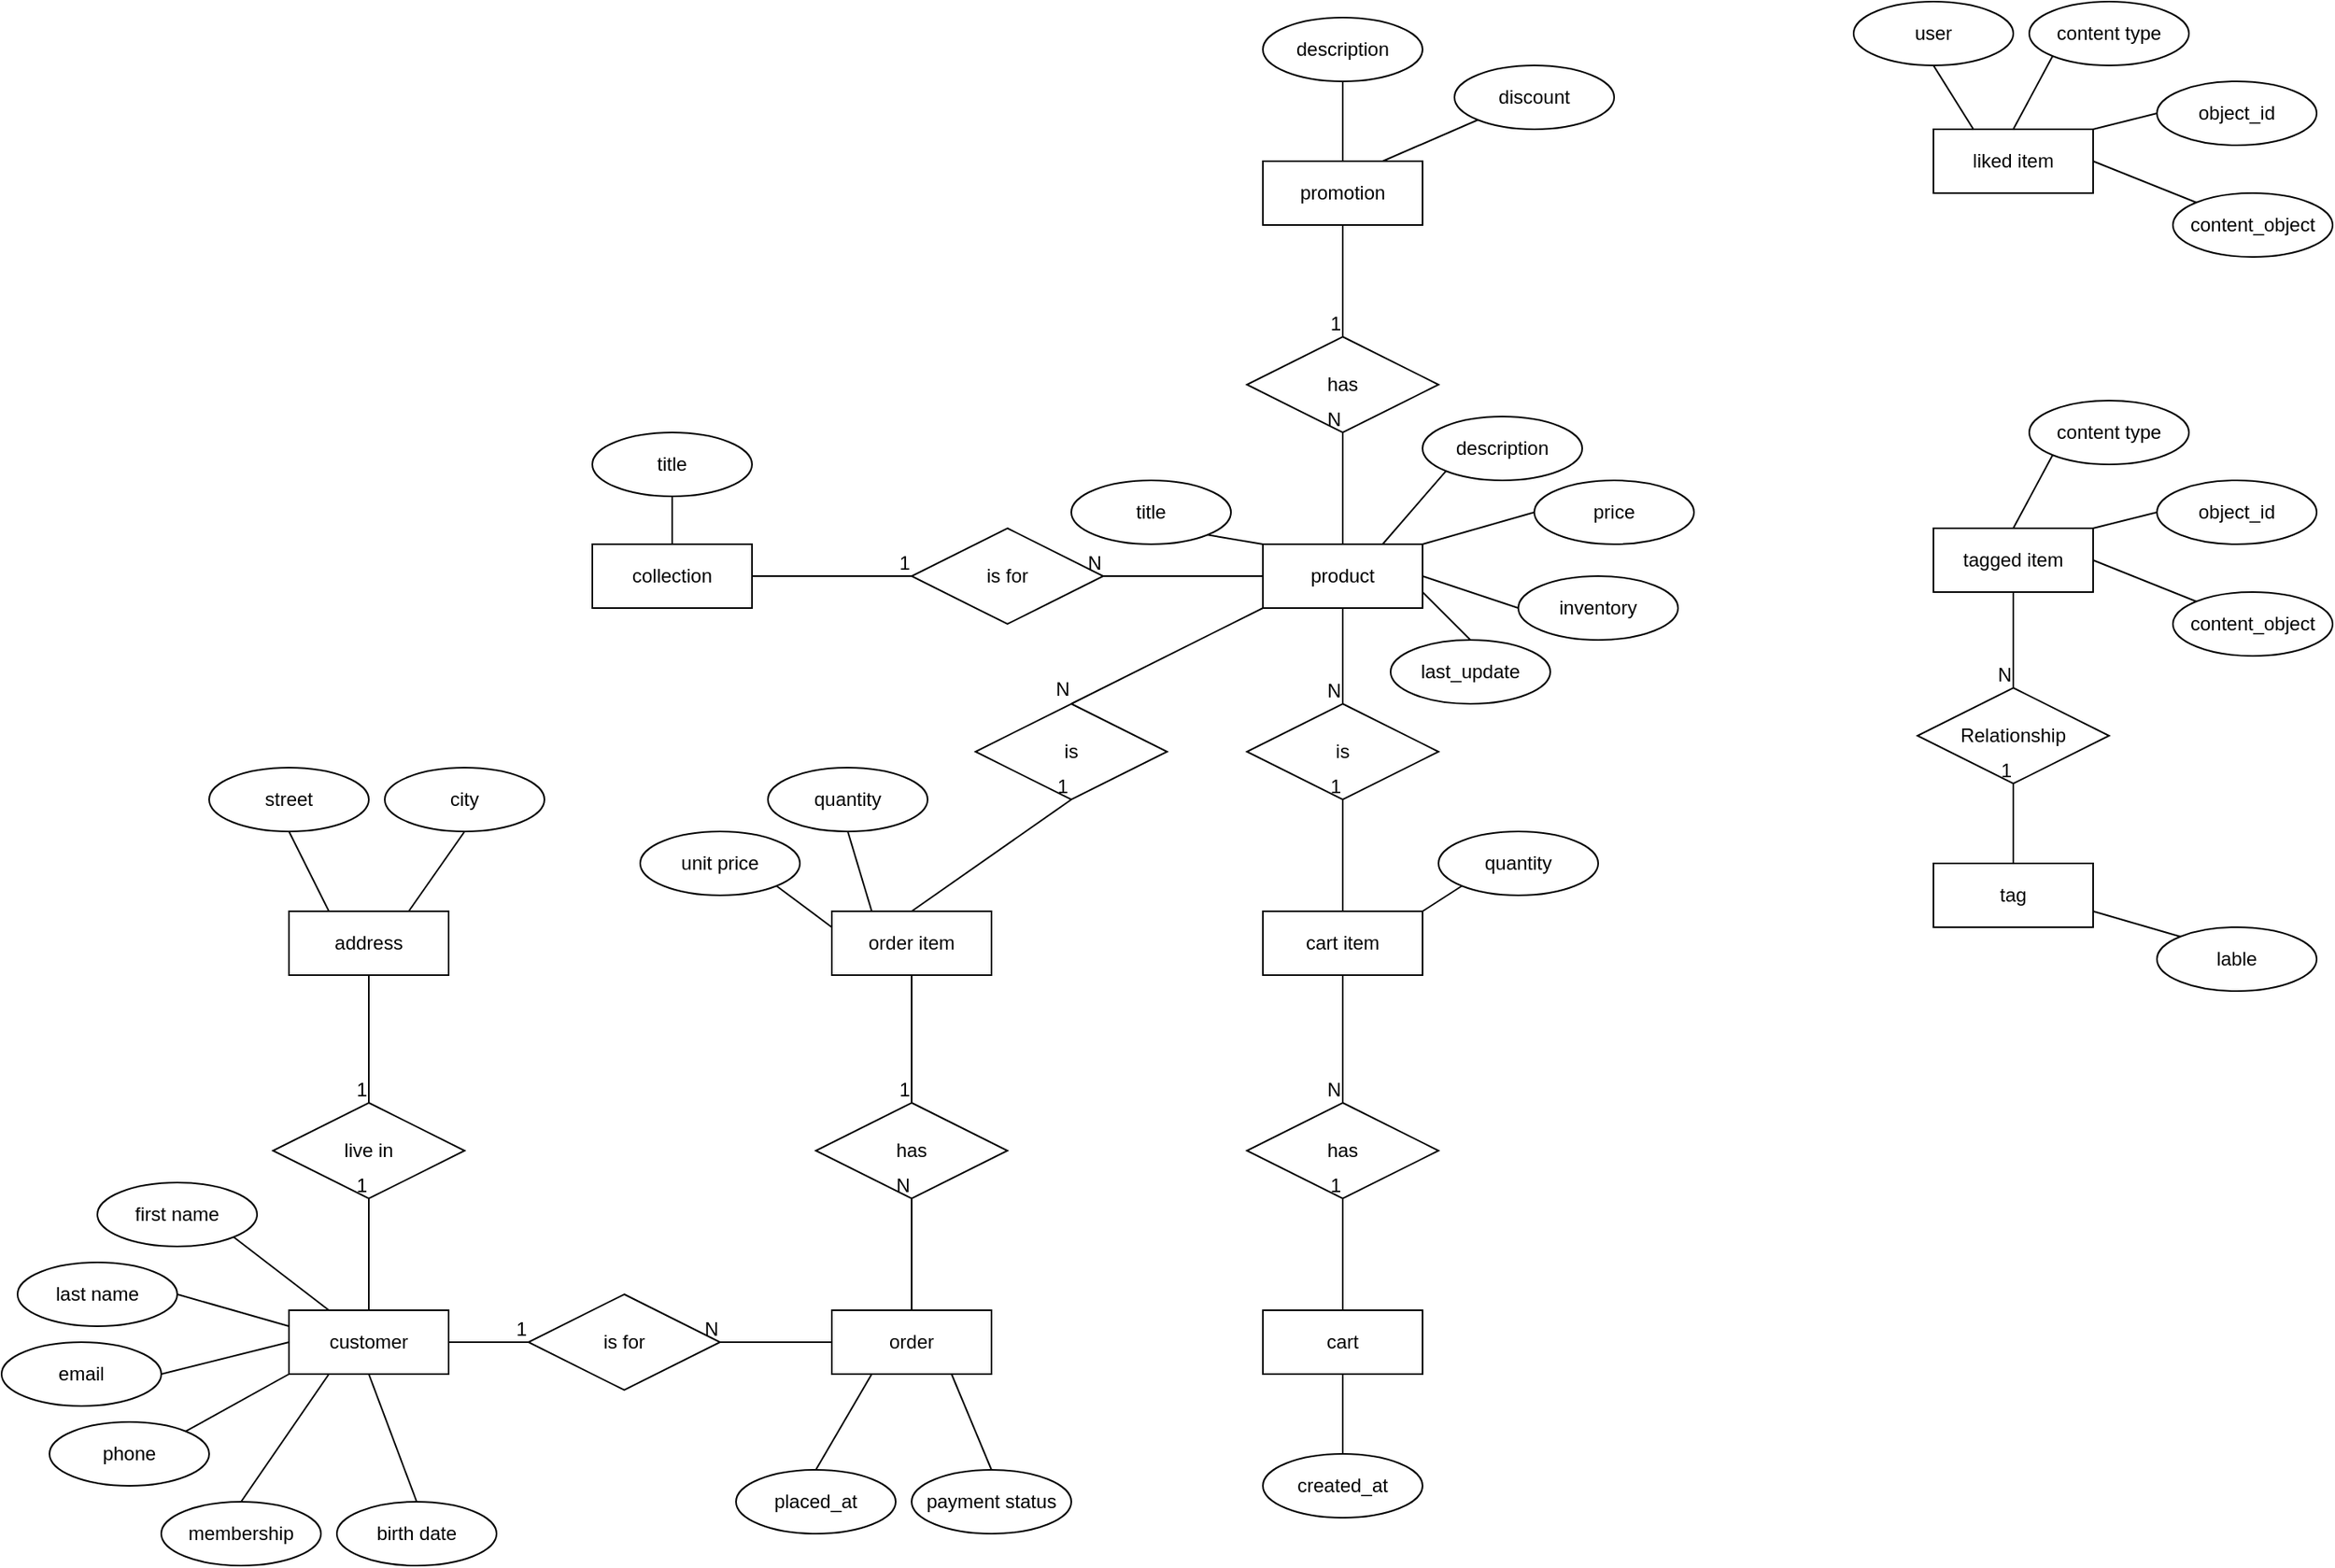 <mxfile version="28.2.5">
  <diagram name="Page-1" id="uMcPfF2EsDGA6t7xpgZp">
    <mxGraphModel dx="1477" dy="1193" grid="1" gridSize="10" guides="1" tooltips="1" connect="1" arrows="1" fold="1" page="0" pageScale="1" pageWidth="1100" pageHeight="850" background="#ffffff" math="0" shadow="0">
      <root>
        <mxCell id="0" />
        <mxCell id="1" parent="0" />
        <mxCell id="tH7wvdJ0bGoqoePG1BPO-1" value="collection" style="whiteSpace=wrap;html=1;align=center;" parent="1" vertex="1">
          <mxGeometry x="-250" y="290" width="100" height="40" as="geometry" />
        </mxCell>
        <mxCell id="tH7wvdJ0bGoqoePG1BPO-2" value="product" style="whiteSpace=wrap;html=1;align=center;" parent="1" vertex="1">
          <mxGeometry x="170" y="290" width="100" height="40" as="geometry" />
        </mxCell>
        <mxCell id="tH7wvdJ0bGoqoePG1BPO-3" value="customer" style="whiteSpace=wrap;html=1;align=center;" parent="1" vertex="1">
          <mxGeometry x="-440" y="770" width="100" height="40" as="geometry" />
        </mxCell>
        <mxCell id="tH7wvdJ0bGoqoePG1BPO-4" value="order" style="whiteSpace=wrap;html=1;align=center;" parent="1" vertex="1">
          <mxGeometry x="-100" y="770" width="100" height="40" as="geometry" />
        </mxCell>
        <mxCell id="tH7wvdJ0bGoqoePG1BPO-5" value="address" style="whiteSpace=wrap;html=1;align=center;" parent="1" vertex="1">
          <mxGeometry x="-440" y="520" width="100" height="40" as="geometry" />
        </mxCell>
        <mxCell id="tH7wvdJ0bGoqoePG1BPO-6" value="cart" style="whiteSpace=wrap;html=1;align=center;" parent="1" vertex="1">
          <mxGeometry x="170" y="770" width="100" height="40" as="geometry" />
        </mxCell>
        <mxCell id="tH7wvdJ0bGoqoePG1BPO-7" value="cart item" style="whiteSpace=wrap;html=1;align=center;" parent="1" vertex="1">
          <mxGeometry x="170" y="520" width="100" height="40" as="geometry" />
        </mxCell>
        <mxCell id="tH7wvdJ0bGoqoePG1BPO-8" value="order item" style="whiteSpace=wrap;html=1;align=center;" parent="1" vertex="1">
          <mxGeometry x="-100" y="520" width="100" height="40" as="geometry" />
        </mxCell>
        <mxCell id="tH7wvdJ0bGoqoePG1BPO-9" value="title" style="ellipse;whiteSpace=wrap;html=1;align=center;" parent="1" vertex="1">
          <mxGeometry x="-250" y="220" width="100" height="40" as="geometry" />
        </mxCell>
        <mxCell id="tH7wvdJ0bGoqoePG1BPO-10" value="is for" style="shape=rhombus;perimeter=rhombusPerimeter;whiteSpace=wrap;html=1;align=center;" parent="1" vertex="1">
          <mxGeometry x="-50" y="280" width="120" height="60" as="geometry" />
        </mxCell>
        <mxCell id="tH7wvdJ0bGoqoePG1BPO-11" value="" style="endArrow=none;html=1;rounded=0;entryX=0.5;entryY=1;entryDx=0;entryDy=0;exitX=0.5;exitY=0;exitDx=0;exitDy=0;" parent="1" source="tH7wvdJ0bGoqoePG1BPO-1" target="tH7wvdJ0bGoqoePG1BPO-9" edge="1">
          <mxGeometry relative="1" as="geometry">
            <mxPoint x="-110" y="590" as="sourcePoint" />
            <mxPoint x="50" y="590" as="targetPoint" />
          </mxGeometry>
        </mxCell>
        <mxCell id="tH7wvdJ0bGoqoePG1BPO-12" value="" style="endArrow=none;html=1;rounded=0;entryX=0;entryY=0.5;entryDx=0;entryDy=0;exitX=1;exitY=0.5;exitDx=0;exitDy=0;" parent="1" source="tH7wvdJ0bGoqoePG1BPO-1" target="tH7wvdJ0bGoqoePG1BPO-10" edge="1">
          <mxGeometry relative="1" as="geometry">
            <mxPoint x="-110" y="590" as="sourcePoint" />
            <mxPoint x="50" y="590" as="targetPoint" />
          </mxGeometry>
        </mxCell>
        <mxCell id="tH7wvdJ0bGoqoePG1BPO-13" value="1" style="resizable=0;html=1;whiteSpace=wrap;align=right;verticalAlign=bottom;" parent="tH7wvdJ0bGoqoePG1BPO-12" connectable="0" vertex="1">
          <mxGeometry x="1" relative="1" as="geometry" />
        </mxCell>
        <mxCell id="tH7wvdJ0bGoqoePG1BPO-14" value="" style="endArrow=none;html=1;rounded=0;entryX=1;entryY=0.5;entryDx=0;entryDy=0;exitX=0;exitY=0.5;exitDx=0;exitDy=0;" parent="1" source="tH7wvdJ0bGoqoePG1BPO-2" target="tH7wvdJ0bGoqoePG1BPO-10" edge="1">
          <mxGeometry relative="1" as="geometry">
            <mxPoint x="-110" y="590" as="sourcePoint" />
            <mxPoint x="50" y="590" as="targetPoint" />
          </mxGeometry>
        </mxCell>
        <mxCell id="tH7wvdJ0bGoqoePG1BPO-15" value="N" style="resizable=0;html=1;whiteSpace=wrap;align=right;verticalAlign=bottom;" parent="tH7wvdJ0bGoqoePG1BPO-14" connectable="0" vertex="1">
          <mxGeometry x="1" relative="1" as="geometry" />
        </mxCell>
        <mxCell id="tH7wvdJ0bGoqoePG1BPO-16" value="title" style="ellipse;whiteSpace=wrap;html=1;align=center;" parent="1" vertex="1">
          <mxGeometry x="50" y="250" width="100" height="40" as="geometry" />
        </mxCell>
        <mxCell id="tH7wvdJ0bGoqoePG1BPO-17" value="description" style="ellipse;whiteSpace=wrap;html=1;align=center;" parent="1" vertex="1">
          <mxGeometry x="270" y="210" width="100" height="40" as="geometry" />
        </mxCell>
        <mxCell id="tH7wvdJ0bGoqoePG1BPO-18" value="price" style="ellipse;whiteSpace=wrap;html=1;align=center;" parent="1" vertex="1">
          <mxGeometry x="340" y="250" width="100" height="40" as="geometry" />
        </mxCell>
        <mxCell id="tH7wvdJ0bGoqoePG1BPO-19" value="inventory" style="ellipse;whiteSpace=wrap;html=1;align=center;" parent="1" vertex="1">
          <mxGeometry x="330" y="310" width="100" height="40" as="geometry" />
        </mxCell>
        <mxCell id="tH7wvdJ0bGoqoePG1BPO-20" value="last_update" style="ellipse;whiteSpace=wrap;html=1;align=center;" parent="1" vertex="1">
          <mxGeometry x="250" y="350" width="100" height="40" as="geometry" />
        </mxCell>
        <mxCell id="tH7wvdJ0bGoqoePG1BPO-22" value="" style="endArrow=none;html=1;rounded=0;entryX=1;entryY=1;entryDx=0;entryDy=0;exitX=0;exitY=0;exitDx=0;exitDy=0;" parent="1" source="tH7wvdJ0bGoqoePG1BPO-2" target="tH7wvdJ0bGoqoePG1BPO-16" edge="1">
          <mxGeometry relative="1" as="geometry">
            <mxPoint x="-40" y="550" as="sourcePoint" />
            <mxPoint x="120" y="550" as="targetPoint" />
          </mxGeometry>
        </mxCell>
        <mxCell id="tH7wvdJ0bGoqoePG1BPO-23" value="is" style="shape=rhombus;perimeter=rhombusPerimeter;whiteSpace=wrap;html=1;align=center;" parent="1" vertex="1">
          <mxGeometry x="160" y="390" width="120" height="60" as="geometry" />
        </mxCell>
        <mxCell id="tH7wvdJ0bGoqoePG1BPO-24" value="is" style="shape=rhombus;perimeter=rhombusPerimeter;whiteSpace=wrap;html=1;align=center;" parent="1" vertex="1">
          <mxGeometry x="-10" y="390" width="120" height="60" as="geometry" />
        </mxCell>
        <mxCell id="tH7wvdJ0bGoqoePG1BPO-25" value="has" style="shape=rhombus;perimeter=rhombusPerimeter;whiteSpace=wrap;html=1;align=center;" parent="1" vertex="1">
          <mxGeometry x="160" y="640" width="120" height="60" as="geometry" />
        </mxCell>
        <mxCell id="tH7wvdJ0bGoqoePG1BPO-27" value="" style="endArrow=none;html=1;rounded=0;entryX=0.5;entryY=1;entryDx=0;entryDy=0;exitX=0.5;exitY=0;exitDx=0;exitDy=0;" parent="1" source="tH7wvdJ0bGoqoePG1BPO-6" target="tH7wvdJ0bGoqoePG1BPO-25" edge="1">
          <mxGeometry relative="1" as="geometry">
            <mxPoint x="-40" y="600" as="sourcePoint" />
            <mxPoint x="120" y="600" as="targetPoint" />
          </mxGeometry>
        </mxCell>
        <mxCell id="tH7wvdJ0bGoqoePG1BPO-28" value="1" style="resizable=0;html=1;whiteSpace=wrap;align=right;verticalAlign=bottom;" parent="tH7wvdJ0bGoqoePG1BPO-27" connectable="0" vertex="1">
          <mxGeometry x="1" relative="1" as="geometry" />
        </mxCell>
        <mxCell id="tH7wvdJ0bGoqoePG1BPO-31" value="" style="endArrow=none;html=1;rounded=0;entryX=0.5;entryY=0;entryDx=0;entryDy=0;exitX=0.5;exitY=1;exitDx=0;exitDy=0;" parent="1" source="tH7wvdJ0bGoqoePG1BPO-7" target="tH7wvdJ0bGoqoePG1BPO-25" edge="1">
          <mxGeometry relative="1" as="geometry">
            <mxPoint x="-40" y="600" as="sourcePoint" />
            <mxPoint x="120" y="600" as="targetPoint" />
          </mxGeometry>
        </mxCell>
        <mxCell id="tH7wvdJ0bGoqoePG1BPO-32" value="N" style="resizable=0;html=1;whiteSpace=wrap;align=right;verticalAlign=bottom;" parent="tH7wvdJ0bGoqoePG1BPO-31" connectable="0" vertex="1">
          <mxGeometry x="1" relative="1" as="geometry" />
        </mxCell>
        <mxCell id="tH7wvdJ0bGoqoePG1BPO-33" value="" style="endArrow=none;html=1;rounded=0;entryX=0.5;entryY=0;entryDx=0;entryDy=0;exitX=0.5;exitY=1;exitDx=0;exitDy=0;" parent="1" source="tH7wvdJ0bGoqoePG1BPO-2" target="tH7wvdJ0bGoqoePG1BPO-23" edge="1">
          <mxGeometry relative="1" as="geometry">
            <mxPoint x="-40" y="600" as="sourcePoint" />
            <mxPoint x="120" y="600" as="targetPoint" />
          </mxGeometry>
        </mxCell>
        <mxCell id="tH7wvdJ0bGoqoePG1BPO-34" value="N" style="resizable=0;html=1;whiteSpace=wrap;align=right;verticalAlign=bottom;" parent="tH7wvdJ0bGoqoePG1BPO-33" connectable="0" vertex="1">
          <mxGeometry x="1" relative="1" as="geometry" />
        </mxCell>
        <mxCell id="tH7wvdJ0bGoqoePG1BPO-35" value="" style="endArrow=none;html=1;rounded=0;entryX=0.5;entryY=1;entryDx=0;entryDy=0;exitX=0.5;exitY=0;exitDx=0;exitDy=0;" parent="1" source="tH7wvdJ0bGoqoePG1BPO-7" target="tH7wvdJ0bGoqoePG1BPO-23" edge="1">
          <mxGeometry relative="1" as="geometry">
            <mxPoint x="-40" y="600" as="sourcePoint" />
            <mxPoint x="120" y="600" as="targetPoint" />
          </mxGeometry>
        </mxCell>
        <mxCell id="tH7wvdJ0bGoqoePG1BPO-36" value="1" style="resizable=0;html=1;whiteSpace=wrap;align=right;verticalAlign=bottom;" parent="tH7wvdJ0bGoqoePG1BPO-35" connectable="0" vertex="1">
          <mxGeometry x="1" relative="1" as="geometry" />
        </mxCell>
        <mxCell id="tH7wvdJ0bGoqoePG1BPO-38" value="has" style="shape=rhombus;perimeter=rhombusPerimeter;whiteSpace=wrap;html=1;align=center;" parent="1" vertex="1">
          <mxGeometry x="-110" y="640" width="120" height="60" as="geometry" />
        </mxCell>
        <mxCell id="tH7wvdJ0bGoqoePG1BPO-39" value="" style="endArrow=none;html=1;rounded=0;entryX=0.5;entryY=1;entryDx=0;entryDy=0;exitX=0.5;exitY=0;exitDx=0;exitDy=0;" parent="1" source="tH7wvdJ0bGoqoePG1BPO-4" target="tH7wvdJ0bGoqoePG1BPO-38" edge="1">
          <mxGeometry relative="1" as="geometry">
            <mxPoint x="-40" y="600" as="sourcePoint" />
            <mxPoint x="120" y="600" as="targetPoint" />
          </mxGeometry>
        </mxCell>
        <mxCell id="tH7wvdJ0bGoqoePG1BPO-40" value="N" style="resizable=0;html=1;whiteSpace=wrap;align=right;verticalAlign=bottom;" parent="tH7wvdJ0bGoqoePG1BPO-39" connectable="0" vertex="1">
          <mxGeometry x="1" relative="1" as="geometry" />
        </mxCell>
        <mxCell id="tH7wvdJ0bGoqoePG1BPO-41" value="" style="endArrow=none;html=1;rounded=0;entryX=0.5;entryY=0;entryDx=0;entryDy=0;exitX=0.5;exitY=1;exitDx=0;exitDy=0;" parent="1" source="tH7wvdJ0bGoqoePG1BPO-8" target="tH7wvdJ0bGoqoePG1BPO-38" edge="1">
          <mxGeometry relative="1" as="geometry">
            <mxPoint x="-40" y="600" as="sourcePoint" />
            <mxPoint x="120" y="600" as="targetPoint" />
          </mxGeometry>
        </mxCell>
        <mxCell id="tH7wvdJ0bGoqoePG1BPO-42" value="1" style="resizable=0;html=1;whiteSpace=wrap;align=right;verticalAlign=bottom;" parent="tH7wvdJ0bGoqoePG1BPO-41" connectable="0" vertex="1">
          <mxGeometry x="1" relative="1" as="geometry" />
        </mxCell>
        <mxCell id="tH7wvdJ0bGoqoePG1BPO-43" value="" style="endArrow=none;html=1;rounded=0;entryX=0.5;entryY=0;entryDx=0;entryDy=0;exitX=0;exitY=1;exitDx=0;exitDy=0;" parent="1" source="tH7wvdJ0bGoqoePG1BPO-2" target="tH7wvdJ0bGoqoePG1BPO-24" edge="1">
          <mxGeometry relative="1" as="geometry">
            <mxPoint x="-40" y="600" as="sourcePoint" />
            <mxPoint x="120" y="600" as="targetPoint" />
          </mxGeometry>
        </mxCell>
        <mxCell id="tH7wvdJ0bGoqoePG1BPO-44" value="N" style="resizable=0;html=1;whiteSpace=wrap;align=right;verticalAlign=bottom;" parent="tH7wvdJ0bGoqoePG1BPO-43" connectable="0" vertex="1">
          <mxGeometry x="1" relative="1" as="geometry" />
        </mxCell>
        <mxCell id="tH7wvdJ0bGoqoePG1BPO-45" value="" style="endArrow=none;html=1;rounded=0;entryX=0.5;entryY=1;entryDx=0;entryDy=0;exitX=0.5;exitY=0;exitDx=0;exitDy=0;" parent="1" source="tH7wvdJ0bGoqoePG1BPO-8" target="tH7wvdJ0bGoqoePG1BPO-24" edge="1">
          <mxGeometry relative="1" as="geometry">
            <mxPoint x="-40" y="600" as="sourcePoint" />
            <mxPoint x="120" y="600" as="targetPoint" />
          </mxGeometry>
        </mxCell>
        <mxCell id="tH7wvdJ0bGoqoePG1BPO-46" value="1" style="resizable=0;html=1;whiteSpace=wrap;align=right;verticalAlign=bottom;" parent="tH7wvdJ0bGoqoePG1BPO-45" connectable="0" vertex="1">
          <mxGeometry x="1" relative="1" as="geometry" />
        </mxCell>
        <mxCell id="tH7wvdJ0bGoqoePG1BPO-47" value="promotion" style="whiteSpace=wrap;html=1;align=center;" parent="1" vertex="1">
          <mxGeometry x="170" y="50" width="100" height="40" as="geometry" />
        </mxCell>
        <mxCell id="tH7wvdJ0bGoqoePG1BPO-48" value="has" style="shape=rhombus;perimeter=rhombusPerimeter;whiteSpace=wrap;html=1;align=center;" parent="1" vertex="1">
          <mxGeometry x="160" y="160" width="120" height="60" as="geometry" />
        </mxCell>
        <mxCell id="tH7wvdJ0bGoqoePG1BPO-49" value="" style="endArrow=none;html=1;rounded=0;entryX=0;entryY=1;entryDx=0;entryDy=0;exitX=0.75;exitY=0;exitDx=0;exitDy=0;" parent="1" source="tH7wvdJ0bGoqoePG1BPO-2" target="tH7wvdJ0bGoqoePG1BPO-17" edge="1">
          <mxGeometry relative="1" as="geometry">
            <mxPoint x="40" y="460" as="sourcePoint" />
            <mxPoint x="200" y="460" as="targetPoint" />
          </mxGeometry>
        </mxCell>
        <mxCell id="tH7wvdJ0bGoqoePG1BPO-50" value="" style="endArrow=none;html=1;rounded=0;entryX=0;entryY=0.5;entryDx=0;entryDy=0;exitX=1;exitY=0;exitDx=0;exitDy=0;" parent="1" source="tH7wvdJ0bGoqoePG1BPO-2" target="tH7wvdJ0bGoqoePG1BPO-18" edge="1">
          <mxGeometry relative="1" as="geometry">
            <mxPoint x="370" y="460" as="sourcePoint" />
            <mxPoint x="530" y="460" as="targetPoint" />
          </mxGeometry>
        </mxCell>
        <mxCell id="tH7wvdJ0bGoqoePG1BPO-51" value="" style="endArrow=none;html=1;rounded=0;entryX=0;entryY=0.5;entryDx=0;entryDy=0;exitX=1;exitY=0.5;exitDx=0;exitDy=0;" parent="1" source="tH7wvdJ0bGoqoePG1BPO-2" target="tH7wvdJ0bGoqoePG1BPO-19" edge="1">
          <mxGeometry relative="1" as="geometry">
            <mxPoint x="370" y="460" as="sourcePoint" />
            <mxPoint x="530" y="460" as="targetPoint" />
          </mxGeometry>
        </mxCell>
        <mxCell id="tH7wvdJ0bGoqoePG1BPO-52" value="" style="endArrow=none;html=1;rounded=0;entryX=0.5;entryY=0;entryDx=0;entryDy=0;exitX=1;exitY=0.75;exitDx=0;exitDy=0;" parent="1" source="tH7wvdJ0bGoqoePG1BPO-2" target="tH7wvdJ0bGoqoePG1BPO-20" edge="1">
          <mxGeometry relative="1" as="geometry">
            <mxPoint x="280" y="340" as="sourcePoint" />
            <mxPoint x="530" y="460" as="targetPoint" />
          </mxGeometry>
        </mxCell>
        <mxCell id="tH7wvdJ0bGoqoePG1BPO-53" value="live in" style="shape=rhombus;perimeter=rhombusPerimeter;whiteSpace=wrap;html=1;align=center;" parent="1" vertex="1">
          <mxGeometry x="-450" y="640" width="120" height="60" as="geometry" />
        </mxCell>
        <mxCell id="tH7wvdJ0bGoqoePG1BPO-54" value="is for" style="shape=rhombus;perimeter=rhombusPerimeter;whiteSpace=wrap;html=1;align=center;" parent="1" vertex="1">
          <mxGeometry x="-290" y="760" width="120" height="60" as="geometry" />
        </mxCell>
        <mxCell id="tH7wvdJ0bGoqoePG1BPO-56" value="description" style="ellipse;whiteSpace=wrap;html=1;align=center;" parent="1" vertex="1">
          <mxGeometry x="170" y="-40" width="100" height="40" as="geometry" />
        </mxCell>
        <mxCell id="tH7wvdJ0bGoqoePG1BPO-58" value="discount" style="ellipse;whiteSpace=wrap;html=1;align=center;" parent="1" vertex="1">
          <mxGeometry x="290" y="-10" width="100" height="40" as="geometry" />
        </mxCell>
        <mxCell id="tH7wvdJ0bGoqoePG1BPO-59" value="" style="endArrow=none;html=1;rounded=0;exitX=0.5;exitY=0;exitDx=0;exitDy=0;" parent="1" source="tH7wvdJ0bGoqoePG1BPO-47" target="tH7wvdJ0bGoqoePG1BPO-56" edge="1">
          <mxGeometry relative="1" as="geometry">
            <mxPoint x="220" y="20" as="sourcePoint" />
            <mxPoint x="380" y="20" as="targetPoint" />
          </mxGeometry>
        </mxCell>
        <mxCell id="tH7wvdJ0bGoqoePG1BPO-60" value="" style="endArrow=none;html=1;rounded=0;entryX=0;entryY=1;entryDx=0;entryDy=0;exitX=0.75;exitY=0;exitDx=0;exitDy=0;" parent="1" source="tH7wvdJ0bGoqoePG1BPO-47" target="tH7wvdJ0bGoqoePG1BPO-58" edge="1">
          <mxGeometry relative="1" as="geometry">
            <mxPoint x="220" y="20" as="sourcePoint" />
            <mxPoint x="380" y="20" as="targetPoint" />
          </mxGeometry>
        </mxCell>
        <mxCell id="tH7wvdJ0bGoqoePG1BPO-61" value="" style="endArrow=none;html=1;rounded=0;entryX=0.5;entryY=0;entryDx=0;entryDy=0;exitX=0.5;exitY=1;exitDx=0;exitDy=0;" parent="1" source="tH7wvdJ0bGoqoePG1BPO-47" target="tH7wvdJ0bGoqoePG1BPO-48" edge="1">
          <mxGeometry relative="1" as="geometry">
            <mxPoint x="140" y="200" as="sourcePoint" />
            <mxPoint x="300" y="200" as="targetPoint" />
          </mxGeometry>
        </mxCell>
        <mxCell id="tH7wvdJ0bGoqoePG1BPO-62" value="1" style="resizable=0;html=1;whiteSpace=wrap;align=right;verticalAlign=bottom;" parent="tH7wvdJ0bGoqoePG1BPO-61" connectable="0" vertex="1">
          <mxGeometry x="1" relative="1" as="geometry" />
        </mxCell>
        <mxCell id="tH7wvdJ0bGoqoePG1BPO-63" value="" style="endArrow=none;html=1;rounded=0;entryX=0.5;entryY=1;entryDx=0;entryDy=0;exitX=0.5;exitY=0;exitDx=0;exitDy=0;" parent="1" source="tH7wvdJ0bGoqoePG1BPO-2" target="tH7wvdJ0bGoqoePG1BPO-48" edge="1">
          <mxGeometry relative="1" as="geometry">
            <mxPoint x="140" y="200" as="sourcePoint" />
            <mxPoint x="300" y="200" as="targetPoint" />
          </mxGeometry>
        </mxCell>
        <mxCell id="tH7wvdJ0bGoqoePG1BPO-64" value="N" style="resizable=0;html=1;whiteSpace=wrap;align=right;verticalAlign=bottom;" parent="tH7wvdJ0bGoqoePG1BPO-63" connectable="0" vertex="1">
          <mxGeometry x="1" relative="1" as="geometry" />
        </mxCell>
        <mxCell id="tH7wvdJ0bGoqoePG1BPO-65" value="first name" style="ellipse;whiteSpace=wrap;html=1;align=center;" parent="1" vertex="1">
          <mxGeometry x="-560" y="690" width="100" height="40" as="geometry" />
        </mxCell>
        <mxCell id="tH7wvdJ0bGoqoePG1BPO-66" value="last name" style="ellipse;whiteSpace=wrap;html=1;align=center;" parent="1" vertex="1">
          <mxGeometry x="-610" y="740" width="100" height="40" as="geometry" />
        </mxCell>
        <mxCell id="tH7wvdJ0bGoqoePG1BPO-68" value="email" style="ellipse;whiteSpace=wrap;html=1;align=center;" parent="1" vertex="1">
          <mxGeometry x="-620" y="790" width="100" height="40" as="geometry" />
        </mxCell>
        <mxCell id="tH7wvdJ0bGoqoePG1BPO-69" value="phone" style="ellipse;whiteSpace=wrap;html=1;align=center;" parent="1" vertex="1">
          <mxGeometry x="-590" y="840" width="100" height="40" as="geometry" />
        </mxCell>
        <mxCell id="tH7wvdJ0bGoqoePG1BPO-70" value="birth date" style="ellipse;whiteSpace=wrap;html=1;align=center;" parent="1" vertex="1">
          <mxGeometry x="-410" y="890" width="100" height="40" as="geometry" />
        </mxCell>
        <mxCell id="tH7wvdJ0bGoqoePG1BPO-71" value="membership" style="ellipse;whiteSpace=wrap;html=1;align=center;" parent="1" vertex="1">
          <mxGeometry x="-520" y="890" width="100" height="40" as="geometry" />
        </mxCell>
        <mxCell id="tH7wvdJ0bGoqoePG1BPO-73" value="" style="endArrow=none;html=1;rounded=0;entryX=1;entryY=1;entryDx=0;entryDy=0;exitX=0.25;exitY=0;exitDx=0;exitDy=0;" parent="1" source="tH7wvdJ0bGoqoePG1BPO-3" target="tH7wvdJ0bGoqoePG1BPO-65" edge="1">
          <mxGeometry relative="1" as="geometry">
            <mxPoint x="-520" y="830" as="sourcePoint" />
            <mxPoint x="-360" y="830" as="targetPoint" />
          </mxGeometry>
        </mxCell>
        <mxCell id="tH7wvdJ0bGoqoePG1BPO-74" value="" style="endArrow=none;html=1;rounded=0;exitX=1;exitY=0.5;exitDx=0;exitDy=0;entryX=0;entryY=0.25;entryDx=0;entryDy=0;" parent="1" source="tH7wvdJ0bGoqoePG1BPO-66" target="tH7wvdJ0bGoqoePG1BPO-3" edge="1">
          <mxGeometry relative="1" as="geometry">
            <mxPoint x="-520" y="830" as="sourcePoint" />
            <mxPoint x="-360" y="830" as="targetPoint" />
          </mxGeometry>
        </mxCell>
        <mxCell id="tH7wvdJ0bGoqoePG1BPO-75" value="" style="endArrow=none;html=1;rounded=0;exitX=1;exitY=0.5;exitDx=0;exitDy=0;entryX=0;entryY=0.5;entryDx=0;entryDy=0;" parent="1" source="tH7wvdJ0bGoqoePG1BPO-68" target="tH7wvdJ0bGoqoePG1BPO-3" edge="1">
          <mxGeometry relative="1" as="geometry">
            <mxPoint x="-520" y="830" as="sourcePoint" />
            <mxPoint x="-360" y="830" as="targetPoint" />
          </mxGeometry>
        </mxCell>
        <mxCell id="tH7wvdJ0bGoqoePG1BPO-76" value="" style="endArrow=none;html=1;rounded=0;exitX=1;exitY=0;exitDx=0;exitDy=0;entryX=0;entryY=1;entryDx=0;entryDy=0;" parent="1" source="tH7wvdJ0bGoqoePG1BPO-69" target="tH7wvdJ0bGoqoePG1BPO-3" edge="1">
          <mxGeometry relative="1" as="geometry">
            <mxPoint x="-520" y="830" as="sourcePoint" />
            <mxPoint x="-360" y="830" as="targetPoint" />
          </mxGeometry>
        </mxCell>
        <mxCell id="tH7wvdJ0bGoqoePG1BPO-77" value="" style="endArrow=none;html=1;rounded=0;entryX=0.5;entryY=0;entryDx=0;entryDy=0;exitX=0.25;exitY=1;exitDx=0;exitDy=0;" parent="1" source="tH7wvdJ0bGoqoePG1BPO-3" target="tH7wvdJ0bGoqoePG1BPO-71" edge="1">
          <mxGeometry relative="1" as="geometry">
            <mxPoint x="-520" y="830" as="sourcePoint" />
            <mxPoint x="-360" y="830" as="targetPoint" />
          </mxGeometry>
        </mxCell>
        <mxCell id="tH7wvdJ0bGoqoePG1BPO-78" value="" style="endArrow=none;html=1;rounded=0;entryX=0.5;entryY=0;entryDx=0;entryDy=0;exitX=0.5;exitY=1;exitDx=0;exitDy=0;" parent="1" source="tH7wvdJ0bGoqoePG1BPO-3" target="tH7wvdJ0bGoqoePG1BPO-70" edge="1">
          <mxGeometry relative="1" as="geometry">
            <mxPoint x="-520" y="830" as="sourcePoint" />
            <mxPoint x="-360" y="830" as="targetPoint" />
          </mxGeometry>
        </mxCell>
        <mxCell id="tH7wvdJ0bGoqoePG1BPO-79" value="payment status" style="ellipse;whiteSpace=wrap;html=1;align=center;" parent="1" vertex="1">
          <mxGeometry x="-50" y="870" width="100" height="40" as="geometry" />
        </mxCell>
        <mxCell id="tH7wvdJ0bGoqoePG1BPO-80" value="placed_at" style="ellipse;whiteSpace=wrap;html=1;align=center;" parent="1" vertex="1">
          <mxGeometry x="-160" y="870" width="100" height="40" as="geometry" />
        </mxCell>
        <mxCell id="tH7wvdJ0bGoqoePG1BPO-82" value="" style="endArrow=none;html=1;rounded=0;entryX=0.5;entryY=0;entryDx=0;entryDy=0;exitX=0.25;exitY=1;exitDx=0;exitDy=0;" parent="1" source="tH7wvdJ0bGoqoePG1BPO-4" target="tH7wvdJ0bGoqoePG1BPO-80" edge="1">
          <mxGeometry relative="1" as="geometry">
            <mxPoint x="-160" y="830" as="sourcePoint" />
            <mxPoint y="830" as="targetPoint" />
          </mxGeometry>
        </mxCell>
        <mxCell id="tH7wvdJ0bGoqoePG1BPO-83" value="" style="endArrow=none;html=1;rounded=0;entryX=0.5;entryY=0;entryDx=0;entryDy=0;exitX=0.75;exitY=1;exitDx=0;exitDy=0;" parent="1" source="tH7wvdJ0bGoqoePG1BPO-4" target="tH7wvdJ0bGoqoePG1BPO-79" edge="1">
          <mxGeometry relative="1" as="geometry">
            <mxPoint x="-160" y="830" as="sourcePoint" />
            <mxPoint y="830" as="targetPoint" />
          </mxGeometry>
        </mxCell>
        <mxCell id="tH7wvdJ0bGoqoePG1BPO-84" value="" style="endArrow=none;html=1;rounded=0;entryX=0;entryY=0.5;entryDx=0;entryDy=0;exitX=1;exitY=0.5;exitDx=0;exitDy=0;" parent="1" source="tH7wvdJ0bGoqoePG1BPO-3" target="tH7wvdJ0bGoqoePG1BPO-54" edge="1">
          <mxGeometry relative="1" as="geometry">
            <mxPoint x="-160" y="830" as="sourcePoint" />
            <mxPoint y="830" as="targetPoint" />
          </mxGeometry>
        </mxCell>
        <mxCell id="tH7wvdJ0bGoqoePG1BPO-85" value="1" style="resizable=0;html=1;whiteSpace=wrap;align=right;verticalAlign=bottom;" parent="tH7wvdJ0bGoqoePG1BPO-84" connectable="0" vertex="1">
          <mxGeometry x="1" relative="1" as="geometry" />
        </mxCell>
        <mxCell id="tH7wvdJ0bGoqoePG1BPO-86" value="" style="endArrow=none;html=1;rounded=0;entryX=1;entryY=0.5;entryDx=0;entryDy=0;exitX=0;exitY=0.5;exitDx=0;exitDy=0;" parent="1" source="tH7wvdJ0bGoqoePG1BPO-4" target="tH7wvdJ0bGoqoePG1BPO-54" edge="1">
          <mxGeometry relative="1" as="geometry">
            <mxPoint x="-160" y="830" as="sourcePoint" />
            <mxPoint y="830" as="targetPoint" />
          </mxGeometry>
        </mxCell>
        <mxCell id="tH7wvdJ0bGoqoePG1BPO-87" value="N" style="resizable=0;html=1;whiteSpace=wrap;align=right;verticalAlign=bottom;" parent="tH7wvdJ0bGoqoePG1BPO-86" connectable="0" vertex="1">
          <mxGeometry x="1" relative="1" as="geometry" />
        </mxCell>
        <mxCell id="tH7wvdJ0bGoqoePG1BPO-88" value="street" style="ellipse;whiteSpace=wrap;html=1;align=center;" parent="1" vertex="1">
          <mxGeometry x="-490" y="430" width="100" height="40" as="geometry" />
        </mxCell>
        <mxCell id="tH7wvdJ0bGoqoePG1BPO-89" value="city" style="ellipse;whiteSpace=wrap;html=1;align=center;" parent="1" vertex="1">
          <mxGeometry x="-380" y="430" width="100" height="40" as="geometry" />
        </mxCell>
        <mxCell id="tH7wvdJ0bGoqoePG1BPO-90" value="" style="endArrow=none;html=1;rounded=0;exitX=0.5;exitY=1;exitDx=0;exitDy=0;entryX=0.25;entryY=0;entryDx=0;entryDy=0;" parent="1" source="tH7wvdJ0bGoqoePG1BPO-88" target="tH7wvdJ0bGoqoePG1BPO-5" edge="1">
          <mxGeometry relative="1" as="geometry">
            <mxPoint x="-270" y="730" as="sourcePoint" />
            <mxPoint x="-110" y="730" as="targetPoint" />
          </mxGeometry>
        </mxCell>
        <mxCell id="tH7wvdJ0bGoqoePG1BPO-91" value="" style="endArrow=none;html=1;rounded=0;entryX=0.5;entryY=1;entryDx=0;entryDy=0;exitX=0.75;exitY=0;exitDx=0;exitDy=0;" parent="1" source="tH7wvdJ0bGoqoePG1BPO-5" target="tH7wvdJ0bGoqoePG1BPO-89" edge="1">
          <mxGeometry relative="1" as="geometry">
            <mxPoint x="-270" y="730" as="sourcePoint" />
            <mxPoint x="-110" y="730" as="targetPoint" />
          </mxGeometry>
        </mxCell>
        <mxCell id="tH7wvdJ0bGoqoePG1BPO-92" value="" style="endArrow=none;html=1;rounded=0;entryX=0.5;entryY=0;entryDx=0;entryDy=0;exitX=0.5;exitY=1;exitDx=0;exitDy=0;" parent="1" source="tH7wvdJ0bGoqoePG1BPO-5" target="tH7wvdJ0bGoqoePG1BPO-53" edge="1">
          <mxGeometry relative="1" as="geometry">
            <mxPoint x="-270" y="730" as="sourcePoint" />
            <mxPoint x="-110" y="730" as="targetPoint" />
          </mxGeometry>
        </mxCell>
        <mxCell id="tH7wvdJ0bGoqoePG1BPO-93" value="1" style="resizable=0;html=1;whiteSpace=wrap;align=right;verticalAlign=bottom;" parent="tH7wvdJ0bGoqoePG1BPO-92" connectable="0" vertex="1">
          <mxGeometry x="1" relative="1" as="geometry" />
        </mxCell>
        <mxCell id="tH7wvdJ0bGoqoePG1BPO-94" value="" style="endArrow=none;html=1;rounded=0;entryX=0.5;entryY=1;entryDx=0;entryDy=0;exitX=0.5;exitY=0;exitDx=0;exitDy=0;" parent="1" source="tH7wvdJ0bGoqoePG1BPO-3" target="tH7wvdJ0bGoqoePG1BPO-53" edge="1">
          <mxGeometry relative="1" as="geometry">
            <mxPoint x="-270" y="730" as="sourcePoint" />
            <mxPoint x="-110" y="730" as="targetPoint" />
          </mxGeometry>
        </mxCell>
        <mxCell id="tH7wvdJ0bGoqoePG1BPO-95" value="1" style="resizable=0;html=1;whiteSpace=wrap;align=right;verticalAlign=bottom;" parent="tH7wvdJ0bGoqoePG1BPO-94" connectable="0" vertex="1">
          <mxGeometry x="1" relative="1" as="geometry" />
        </mxCell>
        <mxCell id="tH7wvdJ0bGoqoePG1BPO-96" value="created_at" style="ellipse;whiteSpace=wrap;html=1;align=center;" parent="1" vertex="1">
          <mxGeometry x="170" y="860" width="100" height="40" as="geometry" />
        </mxCell>
        <mxCell id="tH7wvdJ0bGoqoePG1BPO-97" value="" style="endArrow=none;html=1;rounded=0;entryX=0.5;entryY=0;entryDx=0;entryDy=0;exitX=0.5;exitY=1;exitDx=0;exitDy=0;" parent="1" source="tH7wvdJ0bGoqoePG1BPO-6" target="tH7wvdJ0bGoqoePG1BPO-96" edge="1">
          <mxGeometry relative="1" as="geometry">
            <mxPoint x="-40" y="620" as="sourcePoint" />
            <mxPoint x="120" y="620" as="targetPoint" />
          </mxGeometry>
        </mxCell>
        <mxCell id="tH7wvdJ0bGoqoePG1BPO-98" value="quantity" style="ellipse;whiteSpace=wrap;html=1;align=center;" parent="1" vertex="1">
          <mxGeometry x="280" y="470" width="100" height="40" as="geometry" />
        </mxCell>
        <mxCell id="tH7wvdJ0bGoqoePG1BPO-99" value="" style="endArrow=none;html=1;rounded=0;entryX=0;entryY=1;entryDx=0;entryDy=0;exitX=1;exitY=0;exitDx=0;exitDy=0;" parent="1" source="tH7wvdJ0bGoqoePG1BPO-7" target="tH7wvdJ0bGoqoePG1BPO-98" edge="1">
          <mxGeometry relative="1" as="geometry">
            <mxPoint x="50" y="620" as="sourcePoint" />
            <mxPoint x="210" y="620" as="targetPoint" />
          </mxGeometry>
        </mxCell>
        <mxCell id="tH7wvdJ0bGoqoePG1BPO-101" value="unit price" style="ellipse;whiteSpace=wrap;html=1;align=center;" parent="1" vertex="1">
          <mxGeometry x="-220" y="470" width="100" height="40" as="geometry" />
        </mxCell>
        <mxCell id="tH7wvdJ0bGoqoePG1BPO-102" value="quantity" style="ellipse;whiteSpace=wrap;html=1;align=center;" parent="1" vertex="1">
          <mxGeometry x="-140" y="430" width="100" height="40" as="geometry" />
        </mxCell>
        <mxCell id="tH7wvdJ0bGoqoePG1BPO-103" value="" style="endArrow=none;html=1;rounded=0;exitX=0.5;exitY=1;exitDx=0;exitDy=0;entryX=0.25;entryY=0;entryDx=0;entryDy=0;" parent="1" source="tH7wvdJ0bGoqoePG1BPO-102" target="tH7wvdJ0bGoqoePG1BPO-8" edge="1">
          <mxGeometry relative="1" as="geometry">
            <mxPoint x="-100" y="620" as="sourcePoint" />
            <mxPoint x="60" y="620" as="targetPoint" />
          </mxGeometry>
        </mxCell>
        <mxCell id="tH7wvdJ0bGoqoePG1BPO-104" value="" style="endArrow=none;html=1;rounded=0;exitX=1;exitY=1;exitDx=0;exitDy=0;entryX=0;entryY=0.25;entryDx=0;entryDy=0;" parent="1" source="tH7wvdJ0bGoqoePG1BPO-101" target="tH7wvdJ0bGoqoePG1BPO-8" edge="1">
          <mxGeometry relative="1" as="geometry">
            <mxPoint x="-100" y="620" as="sourcePoint" />
            <mxPoint x="60" y="620" as="targetPoint" />
          </mxGeometry>
        </mxCell>
        <mxCell id="n73dKH5rYIMP02TbEG3d-94" value="liked item" style="whiteSpace=wrap;html=1;align=center;" vertex="1" parent="1">
          <mxGeometry x="590" y="30" width="100" height="40" as="geometry" />
        </mxCell>
        <mxCell id="n73dKH5rYIMP02TbEG3d-95" value="user" style="ellipse;whiteSpace=wrap;html=1;align=center;" vertex="1" parent="1">
          <mxGeometry x="540" y="-50" width="100" height="40" as="geometry" />
        </mxCell>
        <mxCell id="n73dKH5rYIMP02TbEG3d-96" value="content type" style="ellipse;whiteSpace=wrap;html=1;align=center;" vertex="1" parent="1">
          <mxGeometry x="650" y="-50" width="100" height="40" as="geometry" />
        </mxCell>
        <mxCell id="n73dKH5rYIMP02TbEG3d-97" value="object_id" style="ellipse;whiteSpace=wrap;html=1;align=center;" vertex="1" parent="1">
          <mxGeometry x="730" width="100" height="40" as="geometry" />
        </mxCell>
        <mxCell id="n73dKH5rYIMP02TbEG3d-98" value="content_object" style="ellipse;whiteSpace=wrap;html=1;align=center;" vertex="1" parent="1">
          <mxGeometry x="740" y="70" width="100" height="40" as="geometry" />
        </mxCell>
        <mxCell id="n73dKH5rYIMP02TbEG3d-99" value="tagged item" style="whiteSpace=wrap;html=1;align=center;" vertex="1" parent="1">
          <mxGeometry x="590" y="280" width="100" height="40" as="geometry" />
        </mxCell>
        <mxCell id="n73dKH5rYIMP02TbEG3d-101" value="content type" style="ellipse;whiteSpace=wrap;html=1;align=center;" vertex="1" parent="1">
          <mxGeometry x="650" y="200" width="100" height="40" as="geometry" />
        </mxCell>
        <mxCell id="n73dKH5rYIMP02TbEG3d-102" value="object_id" style="ellipse;whiteSpace=wrap;html=1;align=center;" vertex="1" parent="1">
          <mxGeometry x="730" y="250" width="100" height="40" as="geometry" />
        </mxCell>
        <mxCell id="n73dKH5rYIMP02TbEG3d-103" value="content_object" style="ellipse;whiteSpace=wrap;html=1;align=center;" vertex="1" parent="1">
          <mxGeometry x="740" y="320" width="100" height="40" as="geometry" />
        </mxCell>
        <mxCell id="n73dKH5rYIMP02TbEG3d-104" value="tag" style="whiteSpace=wrap;html=1;align=center;" vertex="1" parent="1">
          <mxGeometry x="590" y="490" width="100" height="40" as="geometry" />
        </mxCell>
        <mxCell id="n73dKH5rYIMP02TbEG3d-105" value="lable" style="ellipse;whiteSpace=wrap;html=1;align=center;" vertex="1" parent="1">
          <mxGeometry x="730" y="530" width="100" height="40" as="geometry" />
        </mxCell>
        <mxCell id="n73dKH5rYIMP02TbEG3d-106" value="" style="endArrow=none;html=1;rounded=0;entryX=0.5;entryY=1;entryDx=0;entryDy=0;exitX=0.25;exitY=0;exitDx=0;exitDy=0;" edge="1" parent="1" source="n73dKH5rYIMP02TbEG3d-94" target="n73dKH5rYIMP02TbEG3d-95">
          <mxGeometry relative="1" as="geometry">
            <mxPoint x="630" y="250" as="sourcePoint" />
            <mxPoint x="790" y="250" as="targetPoint" />
          </mxGeometry>
        </mxCell>
        <mxCell id="n73dKH5rYIMP02TbEG3d-107" value="" style="endArrow=none;html=1;rounded=0;entryX=0;entryY=1;entryDx=0;entryDy=0;exitX=0.5;exitY=0;exitDx=0;exitDy=0;" edge="1" parent="1" source="n73dKH5rYIMP02TbEG3d-94" target="n73dKH5rYIMP02TbEG3d-96">
          <mxGeometry relative="1" as="geometry">
            <mxPoint x="570" y="170" as="sourcePoint" />
            <mxPoint x="730" y="170" as="targetPoint" />
          </mxGeometry>
        </mxCell>
        <mxCell id="n73dKH5rYIMP02TbEG3d-108" value="" style="endArrow=none;html=1;rounded=0;entryX=0;entryY=0.5;entryDx=0;entryDy=0;exitX=1;exitY=0;exitDx=0;exitDy=0;" edge="1" parent="1" source="n73dKH5rYIMP02TbEG3d-94" target="n73dKH5rYIMP02TbEG3d-97">
          <mxGeometry relative="1" as="geometry">
            <mxPoint x="570" y="170" as="sourcePoint" />
            <mxPoint x="730" y="170" as="targetPoint" />
          </mxGeometry>
        </mxCell>
        <mxCell id="n73dKH5rYIMP02TbEG3d-109" value="" style="endArrow=none;html=1;rounded=0;entryX=0;entryY=0;entryDx=0;entryDy=0;exitX=1;exitY=0.5;exitDx=0;exitDy=0;" edge="1" parent="1" source="n73dKH5rYIMP02TbEG3d-94" target="n73dKH5rYIMP02TbEG3d-98">
          <mxGeometry relative="1" as="geometry">
            <mxPoint x="570" y="170" as="sourcePoint" />
            <mxPoint x="730" y="170" as="targetPoint" />
          </mxGeometry>
        </mxCell>
        <mxCell id="n73dKH5rYIMP02TbEG3d-110" value="Relationship" style="shape=rhombus;perimeter=rhombusPerimeter;whiteSpace=wrap;html=1;align=center;" vertex="1" parent="1">
          <mxGeometry x="580" y="380" width="120" height="60" as="geometry" />
        </mxCell>
        <mxCell id="n73dKH5rYIMP02TbEG3d-111" value="" style="endArrow=none;html=1;rounded=0;entryX=0;entryY=1;entryDx=0;entryDy=0;exitX=0.5;exitY=0;exitDx=0;exitDy=0;" edge="1" parent="1" source="n73dKH5rYIMP02TbEG3d-99" target="n73dKH5rYIMP02TbEG3d-101">
          <mxGeometry relative="1" as="geometry">
            <mxPoint x="480" y="340" as="sourcePoint" />
            <mxPoint x="640" y="340" as="targetPoint" />
          </mxGeometry>
        </mxCell>
        <mxCell id="n73dKH5rYIMP02TbEG3d-112" value="" style="endArrow=none;html=1;rounded=0;entryX=0;entryY=0.5;entryDx=0;entryDy=0;" edge="1" parent="1" target="n73dKH5rYIMP02TbEG3d-102">
          <mxGeometry relative="1" as="geometry">
            <mxPoint x="690" y="280" as="sourcePoint" />
            <mxPoint x="640" y="340" as="targetPoint" />
          </mxGeometry>
        </mxCell>
        <mxCell id="n73dKH5rYIMP02TbEG3d-113" value="" style="endArrow=none;html=1;rounded=0;entryX=0;entryY=0;entryDx=0;entryDy=0;exitX=1;exitY=0.5;exitDx=0;exitDy=0;" edge="1" parent="1" source="n73dKH5rYIMP02TbEG3d-99" target="n73dKH5rYIMP02TbEG3d-103">
          <mxGeometry relative="1" as="geometry">
            <mxPoint x="480" y="340" as="sourcePoint" />
            <mxPoint x="640" y="340" as="targetPoint" />
          </mxGeometry>
        </mxCell>
        <mxCell id="n73dKH5rYIMP02TbEG3d-114" value="" style="endArrow=none;html=1;rounded=0;entryX=0.5;entryY=0;entryDx=0;entryDy=0;exitX=0.5;exitY=1;exitDx=0;exitDy=0;" edge="1" parent="1" source="n73dKH5rYIMP02TbEG3d-99" target="n73dKH5rYIMP02TbEG3d-110">
          <mxGeometry relative="1" as="geometry">
            <mxPoint x="480" y="340" as="sourcePoint" />
            <mxPoint x="640" y="340" as="targetPoint" />
          </mxGeometry>
        </mxCell>
        <mxCell id="n73dKH5rYIMP02TbEG3d-115" value="N" style="resizable=0;html=1;whiteSpace=wrap;align=right;verticalAlign=bottom;" connectable="0" vertex="1" parent="n73dKH5rYIMP02TbEG3d-114">
          <mxGeometry x="1" relative="1" as="geometry" />
        </mxCell>
        <mxCell id="n73dKH5rYIMP02TbEG3d-116" value="" style="endArrow=none;html=1;rounded=0;entryX=0.5;entryY=1;entryDx=0;entryDy=0;exitX=0.5;exitY=0;exitDx=0;exitDy=0;" edge="1" parent="1" source="n73dKH5rYIMP02TbEG3d-104" target="n73dKH5rYIMP02TbEG3d-110">
          <mxGeometry relative="1" as="geometry">
            <mxPoint x="480" y="340" as="sourcePoint" />
            <mxPoint x="640" y="340" as="targetPoint" />
          </mxGeometry>
        </mxCell>
        <mxCell id="n73dKH5rYIMP02TbEG3d-117" value="1" style="resizable=0;html=1;whiteSpace=wrap;align=right;verticalAlign=bottom;" connectable="0" vertex="1" parent="n73dKH5rYIMP02TbEG3d-116">
          <mxGeometry x="1" relative="1" as="geometry" />
        </mxCell>
        <mxCell id="n73dKH5rYIMP02TbEG3d-118" value="" style="endArrow=none;html=1;rounded=0;entryX=0;entryY=0;entryDx=0;entryDy=0;exitX=1;exitY=0.75;exitDx=0;exitDy=0;" edge="1" parent="1" source="n73dKH5rYIMP02TbEG3d-104" target="n73dKH5rYIMP02TbEG3d-105">
          <mxGeometry relative="1" as="geometry">
            <mxPoint x="480" y="340" as="sourcePoint" />
            <mxPoint x="640" y="340" as="targetPoint" />
          </mxGeometry>
        </mxCell>
      </root>
    </mxGraphModel>
  </diagram>
</mxfile>

